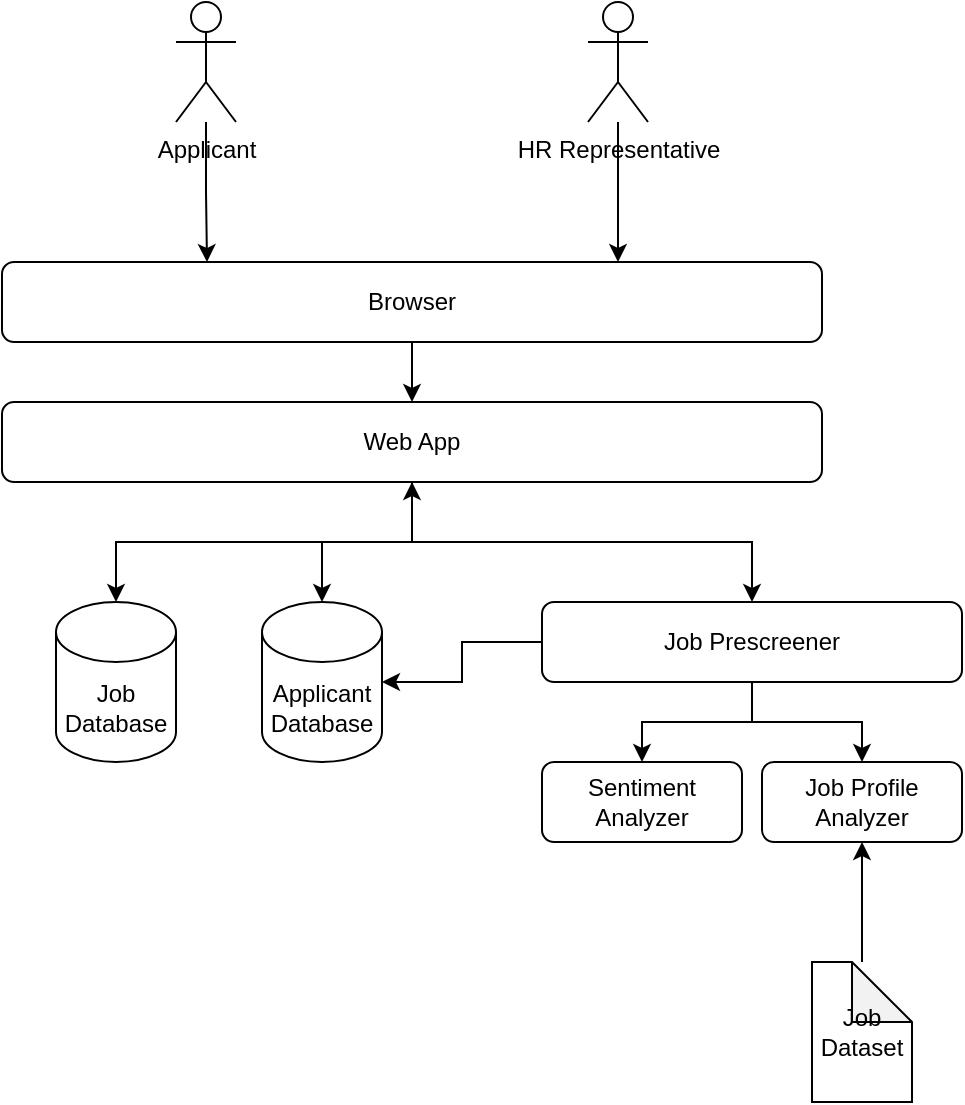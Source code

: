 <mxfile version="14.8.5" type="github" pages="3">
  <diagram id="7ybbHpX5dajk2UukcJ7S" name="Architecture">
    <mxGraphModel dx="1226" dy="1003" grid="1" gridSize="10" guides="1" tooltips="1" connect="1" arrows="1" fold="1" page="1" pageScale="1" pageWidth="850" pageHeight="1100" math="0" shadow="0">
      <root>
        <mxCell id="0" />
        <mxCell id="1" parent="0" />
        <mxCell id="MkK2GJTCESa-Gsvrgqye-18" style="edgeStyle=orthogonalEdgeStyle;rounded=0;orthogonalLoop=1;jettySize=auto;html=1;" edge="1" parent="1" source="MkK2GJTCESa-Gsvrgqye-8" target="MkK2GJTCESa-Gsvrgqye-16">
          <mxGeometry relative="1" as="geometry" />
        </mxCell>
        <mxCell id="MkK2GJTCESa-Gsvrgqye-8" value="Browser" style="rounded=1;whiteSpace=wrap;html=1;" vertex="1" parent="1">
          <mxGeometry x="50" y="160" width="410" height="40" as="geometry" />
        </mxCell>
        <mxCell id="MkK2GJTCESa-Gsvrgqye-13" style="edgeStyle=orthogonalEdgeStyle;rounded=0;orthogonalLoop=1;jettySize=auto;html=1;entryX=0.25;entryY=0;entryDx=0;entryDy=0;" edge="1" parent="1" source="MkK2GJTCESa-Gsvrgqye-10" target="MkK2GJTCESa-Gsvrgqye-8">
          <mxGeometry relative="1" as="geometry" />
        </mxCell>
        <mxCell id="MkK2GJTCESa-Gsvrgqye-10" value="Applicant" style="shape=umlActor;verticalLabelPosition=bottom;verticalAlign=top;html=1;outlineConnect=0;" vertex="1" parent="1">
          <mxGeometry x="137" y="30" width="30" height="60" as="geometry" />
        </mxCell>
        <mxCell id="MkK2GJTCESa-Gsvrgqye-14" style="edgeStyle=orthogonalEdgeStyle;rounded=0;orthogonalLoop=1;jettySize=auto;html=1;" edge="1" parent="1" source="MkK2GJTCESa-Gsvrgqye-12">
          <mxGeometry relative="1" as="geometry">
            <mxPoint x="358" y="160" as="targetPoint" />
          </mxGeometry>
        </mxCell>
        <mxCell id="MkK2GJTCESa-Gsvrgqye-12" value="HR Representative" style="shape=umlActor;verticalLabelPosition=bottom;verticalAlign=top;html=1;outlineConnect=0;" vertex="1" parent="1">
          <mxGeometry x="343" y="30" width="30" height="60" as="geometry" />
        </mxCell>
        <mxCell id="MkK2GJTCESa-Gsvrgqye-19" style="edgeStyle=orthogonalEdgeStyle;rounded=0;orthogonalLoop=1;jettySize=auto;html=1;" edge="1" parent="1" source="MkK2GJTCESa-Gsvrgqye-16" target="MkK2GJTCESa-Gsvrgqye-17">
          <mxGeometry relative="1" as="geometry" />
        </mxCell>
        <mxCell id="MkK2GJTCESa-Gsvrgqye-22" style="edgeStyle=orthogonalEdgeStyle;rounded=0;orthogonalLoop=1;jettySize=auto;html=1;" edge="1" parent="1" source="MkK2GJTCESa-Gsvrgqye-16" target="MkK2GJTCESa-Gsvrgqye-21">
          <mxGeometry relative="1" as="geometry" />
        </mxCell>
        <mxCell id="MkK2GJTCESa-Gsvrgqye-16" value="Web App" style="rounded=1;whiteSpace=wrap;html=1;" vertex="1" parent="1">
          <mxGeometry x="50" y="230" width="410" height="40" as="geometry" />
        </mxCell>
        <mxCell id="MkK2GJTCESa-Gsvrgqye-25" style="edgeStyle=orthogonalEdgeStyle;rounded=0;orthogonalLoop=1;jettySize=auto;html=1;entryX=0.5;entryY=0;entryDx=0;entryDy=0;" edge="1" parent="1" source="MkK2GJTCESa-Gsvrgqye-17" target="MkK2GJTCESa-Gsvrgqye-24">
          <mxGeometry relative="1" as="geometry" />
        </mxCell>
        <mxCell id="MkK2GJTCESa-Gsvrgqye-26" style="edgeStyle=orthogonalEdgeStyle;rounded=0;orthogonalLoop=1;jettySize=auto;html=1;entryX=0.5;entryY=0;entryDx=0;entryDy=0;" edge="1" parent="1" source="MkK2GJTCESa-Gsvrgqye-17" target="MkK2GJTCESa-Gsvrgqye-23">
          <mxGeometry relative="1" as="geometry" />
        </mxCell>
        <mxCell id="jto9FF4cPGwNwT2cM_o--3" style="edgeStyle=orthogonalEdgeStyle;rounded=0;orthogonalLoop=1;jettySize=auto;html=1;entryX=1;entryY=0.5;entryDx=0;entryDy=0;entryPerimeter=0;" edge="1" parent="1" source="MkK2GJTCESa-Gsvrgqye-17" target="jto9FF4cPGwNwT2cM_o--1">
          <mxGeometry relative="1" as="geometry" />
        </mxCell>
        <mxCell id="MkK2GJTCESa-Gsvrgqye-17" value="Job Prescreener" style="rounded=1;whiteSpace=wrap;html=1;" vertex="1" parent="1">
          <mxGeometry x="320" y="330" width="210" height="40" as="geometry" />
        </mxCell>
        <mxCell id="Db0mCJ6-AtugHzPYzEpu-3" style="edgeStyle=orthogonalEdgeStyle;rounded=0;orthogonalLoop=1;jettySize=auto;html=1;entryX=0.5;entryY=1;entryDx=0;entryDy=0;" edge="1" parent="1" source="MkK2GJTCESa-Gsvrgqye-20" target="MkK2GJTCESa-Gsvrgqye-23">
          <mxGeometry relative="1" as="geometry">
            <mxPoint x="510" y="530" as="sourcePoint" />
            <mxPoint x="680" y="525" as="targetPoint" />
          </mxGeometry>
        </mxCell>
        <mxCell id="MkK2GJTCESa-Gsvrgqye-20" value="Job Dataset" style="shape=note;whiteSpace=wrap;html=1;backgroundOutline=1;darkOpacity=0.05;" vertex="1" parent="1">
          <mxGeometry x="455" y="510" width="50" height="70" as="geometry" />
        </mxCell>
        <mxCell id="MkK2GJTCESa-Gsvrgqye-21" value="Job Database" style="shape=cylinder3;whiteSpace=wrap;html=1;boundedLbl=1;backgroundOutline=1;size=15;" vertex="1" parent="1">
          <mxGeometry x="77" y="330" width="60" height="80" as="geometry" />
        </mxCell>
        <mxCell id="MkK2GJTCESa-Gsvrgqye-23" value="Job Profile Analyzer" style="rounded=1;whiteSpace=wrap;html=1;" vertex="1" parent="1">
          <mxGeometry x="430" y="410" width="100" height="40" as="geometry" />
        </mxCell>
        <mxCell id="MkK2GJTCESa-Gsvrgqye-24" value="Sentiment Analyzer" style="rounded=1;whiteSpace=wrap;html=1;" vertex="1" parent="1">
          <mxGeometry x="320" y="410" width="100" height="40" as="geometry" />
        </mxCell>
        <mxCell id="jto9FF4cPGwNwT2cM_o--4" style="edgeStyle=orthogonalEdgeStyle;rounded=0;orthogonalLoop=1;jettySize=auto;html=1;startArrow=classic;startFill=1;" edge="1" parent="1" source="jto9FF4cPGwNwT2cM_o--1" target="MkK2GJTCESa-Gsvrgqye-16">
          <mxGeometry relative="1" as="geometry" />
        </mxCell>
        <mxCell id="jto9FF4cPGwNwT2cM_o--1" value="Applicant Database" style="shape=cylinder3;whiteSpace=wrap;html=1;boundedLbl=1;backgroundOutline=1;size=15;" vertex="1" parent="1">
          <mxGeometry x="180" y="330" width="60" height="80" as="geometry" />
        </mxCell>
      </root>
    </mxGraphModel>
  </diagram>
  <diagram name="Workflow" id="vTDRTKx50tNlv0lzdk5F">
    <mxGraphModel dx="1226" dy="1003" grid="1" gridSize="10" guides="1" tooltips="1" connect="1" arrows="1" fold="1" page="1" pageScale="1" pageWidth="850" pageHeight="1100" math="0" shadow="0">
      <root>
        <mxCell id="Ox0cRDw1gD9_AgDjJ6tY-0" />
        <mxCell id="Ox0cRDw1gD9_AgDjJ6tY-1" parent="Ox0cRDw1gD9_AgDjJ6tY-0" />
        <mxCell id="BILHACdmTxxNt2Fc3VCJ-8" style="edgeStyle=orthogonalEdgeStyle;rounded=0;orthogonalLoop=1;jettySize=auto;html=1;" edge="1" parent="Ox0cRDw1gD9_AgDjJ6tY-1" source="Ox0cRDw1gD9_AgDjJ6tY-5" target="BILHACdmTxxNt2Fc3VCJ-6">
          <mxGeometry relative="1" as="geometry" />
        </mxCell>
        <mxCell id="Ox0cRDw1gD9_AgDjJ6tY-5" value="Applicant" style="shape=umlActor;verticalLabelPosition=bottom;verticalAlign=top;html=1;outlineConnect=0;" vertex="1" parent="Ox0cRDw1gD9_AgDjJ6tY-1">
          <mxGeometry x="385" y="30" width="30" height="60" as="geometry" />
        </mxCell>
        <mxCell id="BILHACdmTxxNt2Fc3VCJ-27" style="edgeStyle=orthogonalEdgeStyle;rounded=0;orthogonalLoop=1;jettySize=auto;html=1;" edge="1" parent="Ox0cRDw1gD9_AgDjJ6tY-1" source="Ox0cRDw1gD9_AgDjJ6tY-13" target="Ox0cRDw1gD9_AgDjJ6tY-16">
          <mxGeometry relative="1" as="geometry">
            <mxPoint x="830" y="760" as="targetPoint" />
          </mxGeometry>
        </mxCell>
        <mxCell id="Ox0cRDw1gD9_AgDjJ6tY-13" value="Compile Behavioral Scores, Application Scores and Recommended Jobs&lt;br&gt;and Store in Applicant Database" style="rounded=1;whiteSpace=wrap;html=1;" vertex="1" parent="Ox0cRDw1gD9_AgDjJ6tY-1">
          <mxGeometry x="200" y="730" width="410" height="40" as="geometry" />
        </mxCell>
        <mxCell id="BILHACdmTxxNt2Fc3VCJ-1" style="edgeStyle=orthogonalEdgeStyle;rounded=0;orthogonalLoop=1;jettySize=auto;html=1;entryX=0.5;entryY=0;entryDx=0;entryDy=0;" edge="1" parent="Ox0cRDw1gD9_AgDjJ6tY-1" source="Ox0cRDw1gD9_AgDjJ6tY-15" target="BILHACdmTxxNt2Fc3VCJ-0">
          <mxGeometry relative="1" as="geometry" />
        </mxCell>
        <mxCell id="BILHACdmTxxNt2Fc3VCJ-31" style="edgeStyle=orthogonalEdgeStyle;rounded=0;orthogonalLoop=1;jettySize=auto;html=1;" edge="1" parent="Ox0cRDw1gD9_AgDjJ6tY-1" source="Ox0cRDw1gD9_AgDjJ6tY-15" target="BILHACdmTxxNt2Fc3VCJ-29">
          <mxGeometry relative="1" as="geometry">
            <Array as="points">
              <mxPoint x="725" y="150" />
              <mxPoint x="870" y="150" />
            </Array>
          </mxGeometry>
        </mxCell>
        <mxCell id="Ox0cRDw1gD9_AgDjJ6tY-15" value="Job Dataset" style="shape=note;whiteSpace=wrap;html=1;backgroundOutline=1;darkOpacity=0.05;" vertex="1" parent="Ox0cRDw1gD9_AgDjJ6tY-1">
          <mxGeometry x="700" y="50" width="50" height="70" as="geometry" />
        </mxCell>
        <mxCell id="Ox0cRDw1gD9_AgDjJ6tY-16" value="Applicant Database" style="shape=cylinder3;whiteSpace=wrap;html=1;boundedLbl=1;backgroundOutline=1;size=15;" vertex="1" parent="Ox0cRDw1gD9_AgDjJ6tY-1">
          <mxGeometry x="820" y="710" width="100" height="80" as="geometry" />
        </mxCell>
        <mxCell id="BILHACdmTxxNt2Fc3VCJ-3" style="edgeStyle=orthogonalEdgeStyle;rounded=0;orthogonalLoop=1;jettySize=auto;html=1;" edge="1" parent="Ox0cRDw1gD9_AgDjJ6tY-1" source="BILHACdmTxxNt2Fc3VCJ-0" target="BILHACdmTxxNt2Fc3VCJ-2">
          <mxGeometry relative="1" as="geometry" />
        </mxCell>
        <mxCell id="BILHACdmTxxNt2Fc3VCJ-0" value="TF-IDF Vectorizer" style="rounded=1;whiteSpace=wrap;html=1;" vertex="1" parent="Ox0cRDw1gD9_AgDjJ6tY-1">
          <mxGeometry x="675" y="180" width="100" height="40" as="geometry" />
        </mxCell>
        <mxCell id="BILHACdmTxxNt2Fc3VCJ-5" style="edgeStyle=orthogonalEdgeStyle;rounded=0;orthogonalLoop=1;jettySize=auto;html=1;entryX=1;entryY=0.5;entryDx=0;entryDy=0;" edge="1" parent="Ox0cRDw1gD9_AgDjJ6tY-1" source="BILHACdmTxxNt2Fc3VCJ-2" target="BILHACdmTxxNt2Fc3VCJ-13">
          <mxGeometry relative="1" as="geometry">
            <mxPoint x="725" y="400" as="targetPoint" />
            <Array as="points">
              <mxPoint x="720" y="420" />
            </Array>
          </mxGeometry>
        </mxCell>
        <mxCell id="BILHACdmTxxNt2Fc3VCJ-2" value="TF-IDF Job Matrix" style="shape=cylinder3;whiteSpace=wrap;html=1;boundedLbl=1;backgroundOutline=1;size=15;" vertex="1" parent="Ox0cRDw1gD9_AgDjJ6tY-1">
          <mxGeometry x="695" y="260" width="60" height="80" as="geometry" />
        </mxCell>
        <mxCell id="BILHACdmTxxNt2Fc3VCJ-10" style="edgeStyle=orthogonalEdgeStyle;rounded=0;orthogonalLoop=1;jettySize=auto;html=1;" edge="1" parent="Ox0cRDw1gD9_AgDjJ6tY-1" source="BILHACdmTxxNt2Fc3VCJ-6" target="BILHACdmTxxNt2Fc3VCJ-9">
          <mxGeometry relative="1" as="geometry" />
        </mxCell>
        <mxCell id="BILHACdmTxxNt2Fc3VCJ-12" style="edgeStyle=orthogonalEdgeStyle;rounded=0;orthogonalLoop=1;jettySize=auto;html=1;" edge="1" parent="Ox0cRDw1gD9_AgDjJ6tY-1" source="BILHACdmTxxNt2Fc3VCJ-6" target="BILHACdmTxxNt2Fc3VCJ-11">
          <mxGeometry relative="1" as="geometry" />
        </mxCell>
        <mxCell id="BILHACdmTxxNt2Fc3VCJ-6" value="Fill out Job Application Form" style="rounded=1;whiteSpace=wrap;html=1;" vertex="1" parent="Ox0cRDw1gD9_AgDjJ6tY-1">
          <mxGeometry x="350" y="170" width="100" height="40" as="geometry" />
        </mxCell>
        <mxCell id="BILHACdmTxxNt2Fc3VCJ-20" style="edgeStyle=orthogonalEdgeStyle;rounded=0;orthogonalLoop=1;jettySize=auto;html=1;entryX=0.5;entryY=0;entryDx=0;entryDy=0;" edge="1" parent="Ox0cRDw1gD9_AgDjJ6tY-1" source="BILHACdmTxxNt2Fc3VCJ-9" target="BILHACdmTxxNt2Fc3VCJ-19">
          <mxGeometry relative="1" as="geometry" />
        </mxCell>
        <mxCell id="BILHACdmTxxNt2Fc3VCJ-9" value="Run Sentiment Analysis on Behavioral Questions" style="rounded=1;whiteSpace=wrap;html=1;" vertex="1" parent="Ox0cRDw1gD9_AgDjJ6tY-1">
          <mxGeometry x="200" y="310" width="195" height="40" as="geometry" />
        </mxCell>
        <mxCell id="BILHACdmTxxNt2Fc3VCJ-14" style="edgeStyle=orthogonalEdgeStyle;rounded=0;orthogonalLoop=1;jettySize=auto;html=1;" edge="1" parent="Ox0cRDw1gD9_AgDjJ6tY-1" source="BILHACdmTxxNt2Fc3VCJ-11" target="BILHACdmTxxNt2Fc3VCJ-13">
          <mxGeometry relative="1" as="geometry" />
        </mxCell>
        <mxCell id="BILHACdmTxxNt2Fc3VCJ-11" value="Vectorize Applicant Job Profile" style="rounded=1;whiteSpace=wrap;html=1;" vertex="1" parent="Ox0cRDw1gD9_AgDjJ6tY-1">
          <mxGeometry x="415" y="310" width="195" height="40" as="geometry" />
        </mxCell>
        <mxCell id="BILHACdmTxxNt2Fc3VCJ-16" style="edgeStyle=orthogonalEdgeStyle;rounded=0;orthogonalLoop=1;jettySize=auto;html=1;" edge="1" parent="Ox0cRDw1gD9_AgDjJ6tY-1" source="BILHACdmTxxNt2Fc3VCJ-13" target="BILHACdmTxxNt2Fc3VCJ-15">
          <mxGeometry relative="1" as="geometry" />
        </mxCell>
        <mxCell id="BILHACdmTxxNt2Fc3VCJ-13" value="&lt;span&gt;Load Precomputed TF-IDF Job Matrix&lt;/span&gt;" style="rounded=1;whiteSpace=wrap;html=1;" vertex="1" parent="Ox0cRDw1gD9_AgDjJ6tY-1">
          <mxGeometry x="415" y="400" width="195" height="40" as="geometry" />
        </mxCell>
        <mxCell id="BILHACdmTxxNt2Fc3VCJ-18" style="edgeStyle=orthogonalEdgeStyle;rounded=0;orthogonalLoop=1;jettySize=auto;html=1;" edge="1" parent="Ox0cRDw1gD9_AgDjJ6tY-1" source="BILHACdmTxxNt2Fc3VCJ-15" target="BILHACdmTxxNt2Fc3VCJ-17">
          <mxGeometry relative="1" as="geometry">
            <Array as="points">
              <mxPoint x="513" y="540" />
              <mxPoint x="738" y="540" />
            </Array>
          </mxGeometry>
        </mxCell>
        <mxCell id="BILHACdmTxxNt2Fc3VCJ-24" style="edgeStyle=orthogonalEdgeStyle;rounded=0;orthogonalLoop=1;jettySize=auto;html=1;" edge="1" parent="Ox0cRDw1gD9_AgDjJ6tY-1" source="BILHACdmTxxNt2Fc3VCJ-15" target="BILHACdmTxxNt2Fc3VCJ-23">
          <mxGeometry relative="1" as="geometry" />
        </mxCell>
        <mxCell id="BILHACdmTxxNt2Fc3VCJ-15" value="&lt;span&gt;Compare Cosine Similarity from Applicant Job Profile and Job Matrix.&lt;/span&gt;" style="rounded=1;whiteSpace=wrap;html=1;" vertex="1" parent="Ox0cRDw1gD9_AgDjJ6tY-1">
          <mxGeometry x="415" y="480" width="195" height="40" as="geometry" />
        </mxCell>
        <mxCell id="BILHACdmTxxNt2Fc3VCJ-21" style="edgeStyle=orthogonalEdgeStyle;rounded=0;orthogonalLoop=1;jettySize=auto;html=1;entryX=0.5;entryY=0;entryDx=0;entryDy=0;" edge="1" parent="Ox0cRDw1gD9_AgDjJ6tY-1" source="BILHACdmTxxNt2Fc3VCJ-17" target="Ox0cRDw1gD9_AgDjJ6tY-13">
          <mxGeometry relative="1" as="geometry">
            <Array as="points">
              <mxPoint x="738" y="670" />
              <mxPoint x="405" y="670" />
            </Array>
          </mxGeometry>
        </mxCell>
        <mxCell id="BILHACdmTxxNt2Fc3VCJ-17" value="&lt;span&gt;Get TOP-N most similar Job Profiles to Applicant for Recomendation&lt;/span&gt;" style="rounded=1;whiteSpace=wrap;html=1;" vertex="1" parent="Ox0cRDw1gD9_AgDjJ6tY-1">
          <mxGeometry x="640" y="570" width="195" height="40" as="geometry" />
        </mxCell>
        <mxCell id="BILHACdmTxxNt2Fc3VCJ-22" style="edgeStyle=orthogonalEdgeStyle;rounded=0;orthogonalLoop=1;jettySize=auto;html=1;entryX=0.5;entryY=0;entryDx=0;entryDy=0;" edge="1" parent="Ox0cRDw1gD9_AgDjJ6tY-1" source="BILHACdmTxxNt2Fc3VCJ-19" target="Ox0cRDw1gD9_AgDjJ6tY-13">
          <mxGeometry relative="1" as="geometry" />
        </mxCell>
        <mxCell id="BILHACdmTxxNt2Fc3VCJ-19" value="Create sentiment Score Average" style="rounded=1;whiteSpace=wrap;html=1;" vertex="1" parent="Ox0cRDw1gD9_AgDjJ6tY-1">
          <mxGeometry x="200" y="570" width="195" height="40" as="geometry" />
        </mxCell>
        <mxCell id="BILHACdmTxxNt2Fc3VCJ-26" style="edgeStyle=orthogonalEdgeStyle;rounded=0;orthogonalLoop=1;jettySize=auto;html=1;" edge="1" parent="Ox0cRDw1gD9_AgDjJ6tY-1" source="BILHACdmTxxNt2Fc3VCJ-23" target="Ox0cRDw1gD9_AgDjJ6tY-13">
          <mxGeometry relative="1" as="geometry" />
        </mxCell>
        <mxCell id="BILHACdmTxxNt2Fc3VCJ-23" value="&lt;span&gt;Get Score from Applicant profile vs Applied Job&lt;/span&gt;" style="rounded=1;whiteSpace=wrap;html=1;" vertex="1" parent="Ox0cRDw1gD9_AgDjJ6tY-1">
          <mxGeometry x="415" y="570" width="195" height="40" as="geometry" />
        </mxCell>
        <mxCell id="BILHACdmTxxNt2Fc3VCJ-29" value="Job Database" style="shape=cylinder3;whiteSpace=wrap;html=1;boundedLbl=1;backgroundOutline=1;size=15;" vertex="1" parent="Ox0cRDw1gD9_AgDjJ6tY-1">
          <mxGeometry x="820" y="370" width="100" height="80" as="geometry" />
        </mxCell>
      </root>
    </mxGraphModel>
  </diagram>
  <diagram id="st5UAcDkh8hBPhruOyUk" name="HR Representative Flow">
    <mxGraphModel dx="376" dy="1003" grid="1" gridSize="10" guides="1" tooltips="1" connect="1" arrows="1" fold="1" page="1" pageScale="1" pageWidth="850" pageHeight="1100" math="0" shadow="0">
      <root>
        <mxCell id="MIVdPbs2UFeUPwhbEwiN-0" />
        <mxCell id="MIVdPbs2UFeUPwhbEwiN-1" parent="MIVdPbs2UFeUPwhbEwiN-0" />
        <mxCell id="U6gcK8wM517_whFydwB--0" value="HR Representative" style="shape=umlActor;verticalLabelPosition=bottom;verticalAlign=top;html=1;outlineConnect=0;" vertex="1" parent="MIVdPbs2UFeUPwhbEwiN-1">
          <mxGeometry x="1282.5" y="70" width="30" height="60" as="geometry" />
        </mxCell>
        <mxCell id="U6gcK8wM517_whFydwB--1" style="edgeStyle=orthogonalEdgeStyle;rounded=0;orthogonalLoop=1;jettySize=auto;html=1;" edge="1" parent="MIVdPbs2UFeUPwhbEwiN-1" source="U6gcK8wM517_whFydwB--3">
          <mxGeometry relative="1" as="geometry">
            <mxPoint x="1297.5" y="150" as="targetPoint" />
          </mxGeometry>
        </mxCell>
        <mxCell id="U6gcK8wM517_whFydwB--2" style="edgeStyle=orthogonalEdgeStyle;rounded=0;orthogonalLoop=1;jettySize=auto;html=1;" edge="1" parent="MIVdPbs2UFeUPwhbEwiN-1" source="U6gcK8wM517_whFydwB--3" target="U6gcK8wM517_whFydwB--5">
          <mxGeometry relative="1" as="geometry" />
        </mxCell>
        <mxCell id="U6gcK8wM517_whFydwB--3" value="Retrieve List of Job" style="rounded=1;whiteSpace=wrap;html=1;" vertex="1" parent="MIVdPbs2UFeUPwhbEwiN-1">
          <mxGeometry x="1200" y="280" width="195" height="40" as="geometry" />
        </mxCell>
        <mxCell id="U6gcK8wM517_whFydwB--4" style="edgeStyle=orthogonalEdgeStyle;rounded=0;orthogonalLoop=1;jettySize=auto;html=1;entryX=0.5;entryY=0;entryDx=0;entryDy=0;" edge="1" parent="MIVdPbs2UFeUPwhbEwiN-1" source="U6gcK8wM517_whFydwB--5" target="U6gcK8wM517_whFydwB--7">
          <mxGeometry relative="1" as="geometry" />
        </mxCell>
        <mxCell id="U6gcK8wM517_whFydwB--5" value="Pick a Job to review applicants" style="rounded=1;whiteSpace=wrap;html=1;" vertex="1" parent="MIVdPbs2UFeUPwhbEwiN-1">
          <mxGeometry x="1200" y="390" width="195" height="40" as="geometry" />
        </mxCell>
        <mxCell id="U6gcK8wM517_whFydwB--6" style="edgeStyle=orthogonalEdgeStyle;rounded=0;orthogonalLoop=1;jettySize=auto;html=1;" edge="1" parent="MIVdPbs2UFeUPwhbEwiN-1" source="U6gcK8wM517_whFydwB--7" target="U6gcK8wM517_whFydwB--9">
          <mxGeometry relative="1" as="geometry" />
        </mxCell>
        <mxCell id="U6gcK8wM517_whFydwB--7" value="Retrieve Applicants for the Job" style="rounded=1;whiteSpace=wrap;html=1;" vertex="1" parent="MIVdPbs2UFeUPwhbEwiN-1">
          <mxGeometry x="1200" y="500" width="195" height="40" as="geometry" />
        </mxCell>
        <mxCell id="U6gcK8wM517_whFydwB--8" style="edgeStyle=orthogonalEdgeStyle;rounded=0;orthogonalLoop=1;jettySize=auto;html=1;entryX=0.5;entryY=0;entryDx=0;entryDy=0;" edge="1" parent="MIVdPbs2UFeUPwhbEwiN-1" source="U6gcK8wM517_whFydwB--9" target="U6gcK8wM517_whFydwB--11">
          <mxGeometry relative="1" as="geometry" />
        </mxCell>
        <mxCell id="U6gcK8wM517_whFydwB--9" value="Display Applicant list with Scores" style="rounded=1;whiteSpace=wrap;html=1;" vertex="1" parent="MIVdPbs2UFeUPwhbEwiN-1">
          <mxGeometry x="1200" y="610" width="195" height="40" as="geometry" />
        </mxCell>
        <mxCell id="U6gcK8wM517_whFydwB--10" style="edgeStyle=orthogonalEdgeStyle;rounded=0;orthogonalLoop=1;jettySize=auto;html=1;entryX=0.5;entryY=0;entryDx=0;entryDy=0;" edge="1" parent="MIVdPbs2UFeUPwhbEwiN-1" source="U6gcK8wM517_whFydwB--11" target="U6gcK8wM517_whFydwB--12">
          <mxGeometry relative="1" as="geometry" />
        </mxCell>
        <mxCell id="U6gcK8wM517_whFydwB--11" value="Pick an Applicant" style="rounded=1;whiteSpace=wrap;html=1;" vertex="1" parent="MIVdPbs2UFeUPwhbEwiN-1">
          <mxGeometry x="1200" y="710" width="195" height="40" as="geometry" />
        </mxCell>
        <mxCell id="U6gcK8wM517_whFydwB--12" value="Display Applicant Details" style="rounded=1;whiteSpace=wrap;html=1;" vertex="1" parent="MIVdPbs2UFeUPwhbEwiN-1">
          <mxGeometry x="1200" y="810" width="195" height="40" as="geometry" />
        </mxCell>
        <mxCell id="tSQmIH82gIPoskTuoKvA-3" style="edgeStyle=orthogonalEdgeStyle;rounded=0;orthogonalLoop=1;jettySize=auto;html=1;entryX=0;entryY=0.5;entryDx=0;entryDy=0;" edge="1" parent="MIVdPbs2UFeUPwhbEwiN-1" source="tSQmIH82gIPoskTuoKvA-0" target="U6gcK8wM517_whFydwB--7">
          <mxGeometry relative="1" as="geometry" />
        </mxCell>
        <mxCell id="tSQmIH82gIPoskTuoKvA-4" style="edgeStyle=orthogonalEdgeStyle;rounded=0;orthogonalLoop=1;jettySize=auto;html=1;entryX=0;entryY=0.5;entryDx=0;entryDy=0;" edge="1" parent="MIVdPbs2UFeUPwhbEwiN-1" source="tSQmIH82gIPoskTuoKvA-0" target="U6gcK8wM517_whFydwB--12">
          <mxGeometry relative="1" as="geometry" />
        </mxCell>
        <mxCell id="tSQmIH82gIPoskTuoKvA-0" value="Applicant Database" style="shape=cylinder3;whiteSpace=wrap;html=1;boundedLbl=1;backgroundOutline=1;size=15;" vertex="1" parent="MIVdPbs2UFeUPwhbEwiN-1">
          <mxGeometry x="940" y="610" width="100" height="80" as="geometry" />
        </mxCell>
        <mxCell id="tSQmIH82gIPoskTuoKvA-2" style="edgeStyle=orthogonalEdgeStyle;rounded=0;orthogonalLoop=1;jettySize=auto;html=1;entryX=0;entryY=0.5;entryDx=0;entryDy=0;" edge="1" parent="MIVdPbs2UFeUPwhbEwiN-1" source="tSQmIH82gIPoskTuoKvA-1" target="U6gcK8wM517_whFydwB--3">
          <mxGeometry relative="1" as="geometry" />
        </mxCell>
        <mxCell id="tSQmIH82gIPoskTuoKvA-1" value="Job Database" style="shape=cylinder3;whiteSpace=wrap;html=1;boundedLbl=1;backgroundOutline=1;size=15;" vertex="1" parent="MIVdPbs2UFeUPwhbEwiN-1">
          <mxGeometry x="940" y="400" width="100" height="80" as="geometry" />
        </mxCell>
      </root>
    </mxGraphModel>
  </diagram>
</mxfile>
